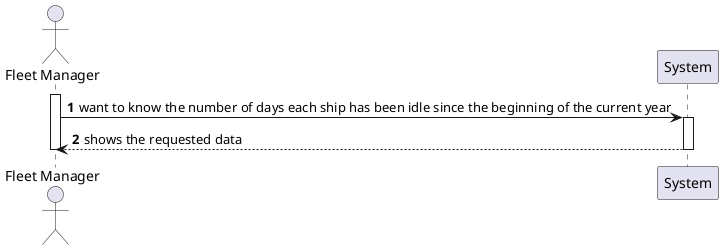 @startuml
actor "Fleet Manager" as Adm
participant "System" as System

autonumber

activate Adm

Adm -> System: want to know the number of days each ship has been idle since the beginning of the current year
activate System

System --> Adm: shows the requested data

deactivate System

deactivate Adm
@enduml